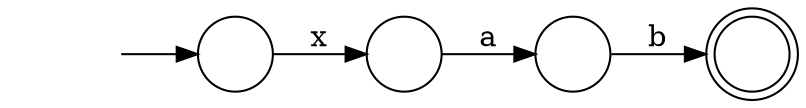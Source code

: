 digraph Automaton {
  rankdir = LR;
  0 [shape=circle,label=""];
  initial [shape=plaintext,label=""];
  initial -> 0
  0 -> 1 [label="x"]
  1 [shape=circle,label=""];
  1 -> 2 [label="a"]
  2 [shape=circle,label=""];
  2 -> 3 [label="b"]
  3 [shape=doublecircle,label=""];
}
